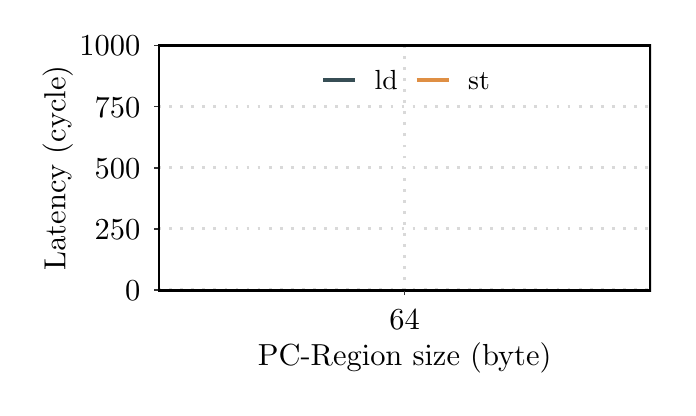 % Created by tikzDevice version 0.12.3.1 on 2022-10-10 00:58:17
% !TEX encoding = UTF-8 Unicode
\begin{tikzpicture}[x=1pt,y=1pt]
\definecolor{fillColor}{RGB}{255,255,255}
\path[use as bounding box,fill=fillColor,fill opacity=0.00] (0,0) rectangle (231.26,130.09);
\begin{scope}
\path[clip] (  0.00,  0.00) rectangle (231.26,130.09);
\definecolor{drawColor}{RGB}{255,255,255}
\definecolor{fillColor}{RGB}{255,255,255}

\path[draw=drawColor,line width= 0.6pt,line join=round,line cap=round,fill=fillColor] (  0.00,  0.00) rectangle (231.26,130.09);
\end{scope}
\begin{scope}
\path[clip] ( 47.13, 34.85) rectangle (225.26,124.09);
\definecolor{fillColor}{RGB}{255,255,255}

\path[fill=fillColor] ( 47.13, 34.85) rectangle (225.26,124.09);
\definecolor{drawColor}{gray}{0.85}

\path[draw=drawColor,line width= 1.1pt,dash pattern=on 1pt off 3pt ,line join=round] ( 47.13, 35.29) --
	(225.26, 35.29);

\path[draw=drawColor,line width= 1.1pt,dash pattern=on 1pt off 3pt ,line join=round] ( 47.13, 57.38) --
	(225.26, 57.38);

\path[draw=drawColor,line width= 1.1pt,dash pattern=on 1pt off 3pt ,line join=round] ( 47.13, 79.47) --
	(225.26, 79.47);

\path[draw=drawColor,line width= 1.1pt,dash pattern=on 1pt off 3pt ,line join=round] ( 47.13,101.56) --
	(225.26,101.56);

\path[draw=drawColor,line width= 1.1pt,dash pattern=on 1pt off 3pt ,line join=round] ( 47.13,123.64) --
	(225.26,123.64);

\path[draw=drawColor,line width= 1.1pt,dash pattern=on 1pt off 3pt ,line join=round] (136.20, 34.85) --
	(136.20,124.09);
\definecolor{drawColor}{RGB}{0,0,0}

\path[draw=drawColor,line width= 1.7pt,line join=round,line cap=round] ( 47.13, 34.85) rectangle (225.26,124.09);
\end{scope}
\begin{scope}
\path[clip] (  0.00,  0.00) rectangle (231.26,130.09);
\definecolor{drawColor}{RGB}{0,0,0}

\node[text=drawColor,anchor=base east,inner sep=0pt, outer sep=0pt, scale=  1.10] at ( 40.71, 31.51) {0};

\node[text=drawColor,anchor=base east,inner sep=0pt, outer sep=0pt, scale=  1.10] at ( 40.71, 53.59) {250};

\node[text=drawColor,anchor=base east,inner sep=0pt, outer sep=0pt, scale=  1.10] at ( 40.71, 75.68) {500};

\node[text=drawColor,anchor=base east,inner sep=0pt, outer sep=0pt, scale=  1.10] at ( 40.71, 97.77) {750};

\node[text=drawColor,anchor=base east,inner sep=0pt, outer sep=0pt, scale=  1.10] at ( 40.71,119.86) {1000};
\end{scope}
\begin{scope}
\path[clip] (  0.00,  0.00) rectangle (231.26,130.09);
\definecolor{drawColor}{gray}{0.20}

\path[draw=drawColor,line width= 0.6pt,line join=round] ( 45.71, 35.29) --
	( 47.13, 35.29);

\path[draw=drawColor,line width= 0.6pt,line join=round] ( 45.71, 57.38) --
	( 47.13, 57.38);

\path[draw=drawColor,line width= 0.6pt,line join=round] ( 45.71, 79.47) --
	( 47.13, 79.47);

\path[draw=drawColor,line width= 0.6pt,line join=round] ( 45.71,101.56) --
	( 47.13,101.56);

\path[draw=drawColor,line width= 0.6pt,line join=round] ( 45.71,123.64) --
	( 47.13,123.64);
\end{scope}
\begin{scope}
\path[clip] (  0.00,  0.00) rectangle (231.26,130.09);
\definecolor{drawColor}{gray}{0.20}

\path[draw=drawColor,line width= 0.6pt,line join=round] (136.20, 33.43) --
	(136.20, 34.85);
\end{scope}
\begin{scope}
\path[clip] (  0.00,  0.00) rectangle (231.26,130.09);
\definecolor{drawColor}{RGB}{0,0,0}

\node[text=drawColor,anchor=base,inner sep=0pt, outer sep=0pt, scale=  1.10] at (136.20, 20.85) {64};
\end{scope}
\begin{scope}
\path[clip] (  0.00,  0.00) rectangle (231.26,130.09);
\definecolor{drawColor}{RGB}{0,0,0}

\node[text=drawColor,anchor=base,inner sep=0pt, outer sep=0pt, scale=  1.10] at (136.20,  8.14) {PC-Region size (byte)};
\end{scope}
\begin{scope}
\path[clip] (  0.00,  0.00) rectangle (231.26,130.09);
\definecolor{drawColor}{RGB}{0,0,0}

\node[text=drawColor,rotate= 90.00,anchor=base,inner sep=0pt, outer sep=0pt, scale=  1.10] at ( 13.58, 79.47) {Latency (cycle)};
\end{scope}
\begin{scope}
\path[clip] (  0.00,  0.00) rectangle (231.26,130.09);
\definecolor{drawColor}{RGB}{55,78,85}

\path[draw=drawColor,line width= 1.4pt,line join=round] (106.86,111.03) -- (118.42,111.03);
\end{scope}
\begin{scope}
\path[clip] (  0.00,  0.00) rectangle (231.26,130.09);
\definecolor{drawColor}{RGB}{55,78,85}

\path[draw=drawColor,line width= 1.4pt,line join=round] (106.86,111.03) -- (118.42,111.03);
\end{scope}
\begin{scope}
\path[clip] (  0.00,  0.00) rectangle (231.26,130.09);
\definecolor{drawColor}{RGB}{223,143,68}

\path[draw=drawColor,line width= 1.4pt,line join=round] (140.64,111.03) -- (152.21,111.03);
\end{scope}
\begin{scope}
\path[clip] (  0.00,  0.00) rectangle (231.26,130.09);
\definecolor{drawColor}{RGB}{223,143,68}

\path[draw=drawColor,line width= 1.4pt,line join=round] (140.64,111.03) -- (152.21,111.03);
\end{scope}
\begin{scope}
\path[clip] (  0.00,  0.00) rectangle (231.26,130.09);
\definecolor{drawColor}{RGB}{0,0,0}

\node[text=drawColor,anchor=base west,inner sep=0pt, outer sep=0pt, scale=  1.00] at (125.37,107.59) {ld};
\end{scope}
\begin{scope}
\path[clip] (  0.00,  0.00) rectangle (231.26,130.09);
\definecolor{drawColor}{RGB}{0,0,0}

\node[text=drawColor,anchor=base west,inner sep=0pt, outer sep=0pt, scale=  1.00] at (159.15,107.59) {st};
\end{scope}
\end{tikzpicture}

